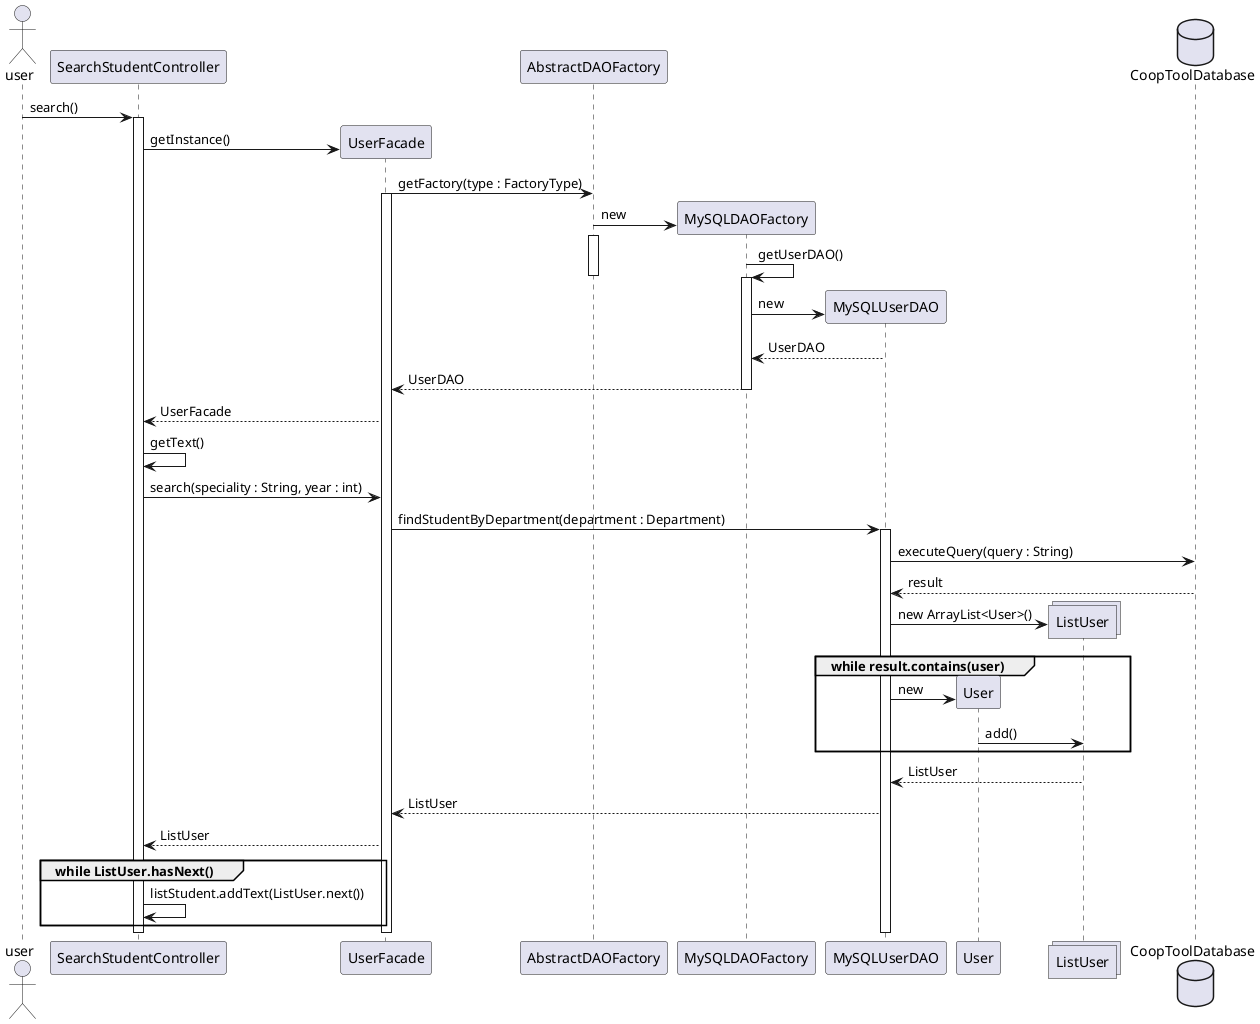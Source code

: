 @startuml
actor user
participant SearchStudentController
participant UserFacade
participant AbstractDAOFactory
participant MySQLDAOFactory
participant MySQLUserDAO
participant User
collections ListUser
database CoopToolDatabase

user -> SearchStudentController : search()
activate SearchStudentController
create UserFacade
SearchStudentController -> UserFacade  : getInstance()
UserFacade -> AbstractDAOFactory : getFactory(type : FactoryType)
activate UserFacade
create MySQLDAOFactory
AbstractDAOFactory -> MySQLDAOFactory : new
activate AbstractDAOFactory
MySQLDAOFactory -> MySQLDAOFactory : getUserDAO()
deactivate AbstractDAOFactory
create MySQLUserDAO
activate MySQLDAOFactory
MySQLDAOFactory -> MySQLUserDAO : new
MySQLUserDAO --> MySQLDAOFactory : UserDAO
MySQLDAOFactory --> UserFacade : UserDAO
deactivate MySQLDAOFactory
UserFacade --> SearchStudentController : UserFacade
SearchStudentController -> SearchStudentController : getText()

SearchStudentController -> UserFacade : search(speciality : String, year : int)
UserFacade -> MySQLUserDAO : findStudentByDepartment(department : Department)
activate MySQLUserDAO
MySQLUserDAO -> CoopToolDatabase : executeQuery(query : String)
CoopToolDatabase --> MySQLUserDAO : result
create ListUser
MySQLUserDAO -> ListUser : new ArrayList<User>()
create User
group while result.contains(user)
    MySQLUserDAO -> User : new
    User -> ListUser : add()
end
ListUser --> MySQLUserDAO : ListUser
MySQLUserDAO --> UserFacade : ListUser
UserFacade --> SearchStudentController : ListUser
group while ListUser.hasNext()
    SearchStudentController -> SearchStudentController : listStudent.addText(ListUser.next())
end
deactivate SearchStudentController
deactivate UserFacade
deactivate MySQLUserDAO

@enduml